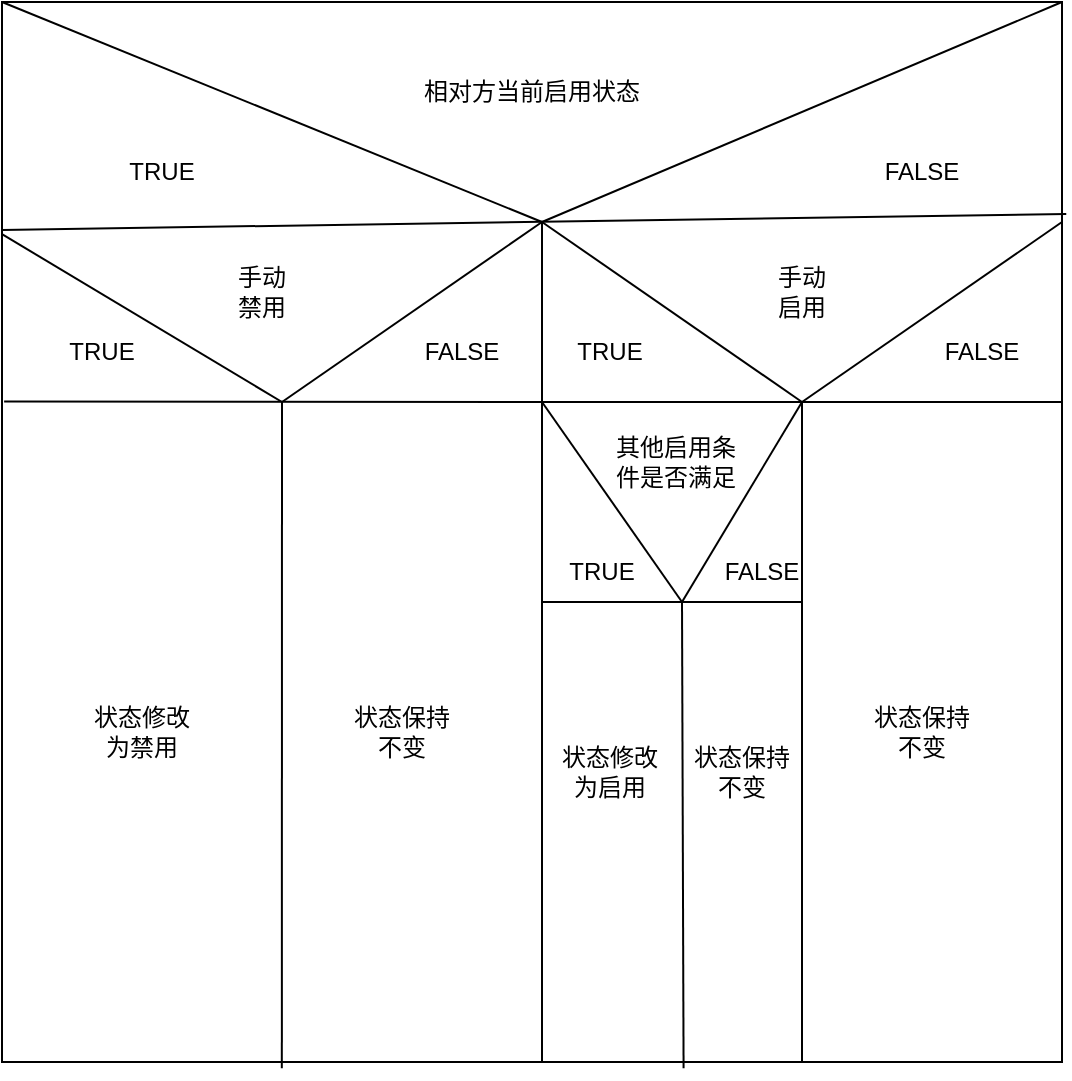 <mxfile version="17.1.2" type="github">
  <diagram id="rA9nJ2s8opXYYHlQ1Ud-" name="第 1 页">
    <mxGraphModel dx="1298" dy="657" grid="1" gridSize="10" guides="1" tooltips="1" connect="1" arrows="1" fold="1" page="1" pageScale="1" pageWidth="827" pageHeight="1169" math="0" shadow="0">
      <root>
        <mxCell id="0" />
        <mxCell id="1" parent="0" />
        <mxCell id="iqWxjnuCR4CLHueiYbiG-1" value="" style="whiteSpace=wrap;html=1;aspect=fixed;" vertex="1" parent="1">
          <mxGeometry x="110" y="40" width="530" height="530" as="geometry" />
        </mxCell>
        <mxCell id="iqWxjnuCR4CLHueiYbiG-2" value="" style="endArrow=none;html=1;rounded=0;entryX=0;entryY=0;entryDx=0;entryDy=0;" edge="1" parent="1" target="iqWxjnuCR4CLHueiYbiG-1">
          <mxGeometry width="50" height="50" relative="1" as="geometry">
            <mxPoint x="380" y="150" as="sourcePoint" />
            <mxPoint x="430" y="100" as="targetPoint" />
          </mxGeometry>
        </mxCell>
        <mxCell id="iqWxjnuCR4CLHueiYbiG-3" value="" style="endArrow=none;html=1;rounded=0;" edge="1" parent="1">
          <mxGeometry width="50" height="50" relative="1" as="geometry">
            <mxPoint x="380" y="150" as="sourcePoint" />
            <mxPoint x="640" y="40" as="targetPoint" />
          </mxGeometry>
        </mxCell>
        <mxCell id="iqWxjnuCR4CLHueiYbiG-4" value="" style="endArrow=none;html=1;rounded=0;entryX=0;entryY=0.215;entryDx=0;entryDy=0;entryPerimeter=0;exitX=1.004;exitY=0.2;exitDx=0;exitDy=0;exitPerimeter=0;" edge="1" parent="1" source="iqWxjnuCR4CLHueiYbiG-1" target="iqWxjnuCR4CLHueiYbiG-1">
          <mxGeometry width="50" height="50" relative="1" as="geometry">
            <mxPoint x="640" y="150" as="sourcePoint" />
            <mxPoint x="110" y="150" as="targetPoint" />
          </mxGeometry>
        </mxCell>
        <mxCell id="iqWxjnuCR4CLHueiYbiG-7" value="相对方当前启用状态" style="text;html=1;strokeColor=none;fillColor=none;align=center;verticalAlign=middle;whiteSpace=wrap;rounded=0;" vertex="1" parent="1">
          <mxGeometry x="290" y="60" width="170" height="50" as="geometry" />
        </mxCell>
        <mxCell id="iqWxjnuCR4CLHueiYbiG-8" value="TRUE" style="text;html=1;strokeColor=none;fillColor=none;align=center;verticalAlign=middle;whiteSpace=wrap;rounded=0;" vertex="1" parent="1">
          <mxGeometry x="160" y="110" width="60" height="30" as="geometry" />
        </mxCell>
        <mxCell id="iqWxjnuCR4CLHueiYbiG-9" value="FALSE" style="text;html=1;strokeColor=none;fillColor=none;align=center;verticalAlign=middle;whiteSpace=wrap;rounded=0;" vertex="1" parent="1">
          <mxGeometry x="540" y="110" width="60" height="30" as="geometry" />
        </mxCell>
        <mxCell id="iqWxjnuCR4CLHueiYbiG-11" value="" style="endArrow=none;html=1;rounded=0;exitX=0.002;exitY=0.377;exitDx=0;exitDy=0;exitPerimeter=0;" edge="1" parent="1" source="iqWxjnuCR4CLHueiYbiG-1">
          <mxGeometry width="50" height="50" relative="1" as="geometry">
            <mxPoint x="110" y="290" as="sourcePoint" />
            <mxPoint x="380" y="240" as="targetPoint" />
          </mxGeometry>
        </mxCell>
        <mxCell id="iqWxjnuCR4CLHueiYbiG-12" value="" style="endArrow=none;html=1;rounded=0;" edge="1" parent="1">
          <mxGeometry width="50" height="50" relative="1" as="geometry">
            <mxPoint x="380" y="240" as="sourcePoint" />
            <mxPoint x="640" y="240" as="targetPoint" />
          </mxGeometry>
        </mxCell>
        <mxCell id="iqWxjnuCR4CLHueiYbiG-13" value="" style="endArrow=none;html=1;rounded=0;" edge="1" parent="1">
          <mxGeometry width="50" height="50" relative="1" as="geometry">
            <mxPoint x="250" y="240" as="sourcePoint" />
            <mxPoint x="380" y="150" as="targetPoint" />
          </mxGeometry>
        </mxCell>
        <mxCell id="iqWxjnuCR4CLHueiYbiG-14" value="" style="endArrow=none;html=1;rounded=0;exitX=0;exitY=0.219;exitDx=0;exitDy=0;exitPerimeter=0;" edge="1" parent="1" source="iqWxjnuCR4CLHueiYbiG-1">
          <mxGeometry width="50" height="50" relative="1" as="geometry">
            <mxPoint x="110" y="150" as="sourcePoint" />
            <mxPoint x="250" y="240" as="targetPoint" />
          </mxGeometry>
        </mxCell>
        <mxCell id="iqWxjnuCR4CLHueiYbiG-15" value="手动&lt;br&gt;禁用&lt;br&gt;" style="text;html=1;strokeColor=none;fillColor=none;align=center;verticalAlign=middle;whiteSpace=wrap;rounded=0;" vertex="1" parent="1">
          <mxGeometry x="210" y="170" width="60" height="30" as="geometry" />
        </mxCell>
        <mxCell id="iqWxjnuCR4CLHueiYbiG-17" style="edgeStyle=orthogonalEdgeStyle;rounded=0;orthogonalLoop=1;jettySize=auto;html=1;exitX=0.5;exitY=1;exitDx=0;exitDy=0;" edge="1" parent="1" source="iqWxjnuCR4CLHueiYbiG-1" target="iqWxjnuCR4CLHueiYbiG-1">
          <mxGeometry relative="1" as="geometry" />
        </mxCell>
        <mxCell id="iqWxjnuCR4CLHueiYbiG-18" value="" style="endArrow=none;html=1;rounded=0;" edge="1" parent="1">
          <mxGeometry width="50" height="50" relative="1" as="geometry">
            <mxPoint x="380" y="570" as="sourcePoint" />
            <mxPoint x="380" y="150" as="targetPoint" />
          </mxGeometry>
        </mxCell>
        <mxCell id="iqWxjnuCR4CLHueiYbiG-19" value="FALSE" style="text;html=1;strokeColor=none;fillColor=none;align=center;verticalAlign=middle;whiteSpace=wrap;rounded=0;" vertex="1" parent="1">
          <mxGeometry x="310" y="200" width="60" height="30" as="geometry" />
        </mxCell>
        <mxCell id="iqWxjnuCR4CLHueiYbiG-20" value="TRUE" style="text;html=1;strokeColor=none;fillColor=none;align=center;verticalAlign=middle;whiteSpace=wrap;rounded=0;" vertex="1" parent="1">
          <mxGeometry x="130" y="200" width="60" height="30" as="geometry" />
        </mxCell>
        <mxCell id="iqWxjnuCR4CLHueiYbiG-22" value="状态修改&lt;br&gt;为禁用" style="text;html=1;strokeColor=none;fillColor=none;align=center;verticalAlign=middle;whiteSpace=wrap;rounded=0;" vertex="1" parent="1">
          <mxGeometry x="140" y="380" width="80" height="50" as="geometry" />
        </mxCell>
        <mxCell id="iqWxjnuCR4CLHueiYbiG-24" value="" style="endArrow=none;html=1;rounded=0;" edge="1" parent="1">
          <mxGeometry width="50" height="50" relative="1" as="geometry">
            <mxPoint x="510" y="240" as="sourcePoint" />
            <mxPoint x="640" y="150" as="targetPoint" />
          </mxGeometry>
        </mxCell>
        <mxCell id="iqWxjnuCR4CLHueiYbiG-28" value="" style="endArrow=none;html=1;rounded=0;" edge="1" parent="1">
          <mxGeometry width="50" height="50" relative="1" as="geometry">
            <mxPoint x="510" y="240" as="sourcePoint" />
            <mxPoint x="380" y="150" as="targetPoint" />
          </mxGeometry>
        </mxCell>
        <mxCell id="iqWxjnuCR4CLHueiYbiG-29" value="手动&lt;br&gt;启用" style="text;html=1;strokeColor=none;fillColor=none;align=center;verticalAlign=middle;whiteSpace=wrap;rounded=0;" vertex="1" parent="1">
          <mxGeometry x="480" y="170" width="60" height="30" as="geometry" />
        </mxCell>
        <mxCell id="iqWxjnuCR4CLHueiYbiG-30" value="FALSE" style="text;html=1;strokeColor=none;fillColor=none;align=center;verticalAlign=middle;whiteSpace=wrap;rounded=0;" vertex="1" parent="1">
          <mxGeometry x="570" y="200" width="60" height="30" as="geometry" />
        </mxCell>
        <mxCell id="iqWxjnuCR4CLHueiYbiG-31" value="TRUE" style="text;html=1;strokeColor=none;fillColor=none;align=center;verticalAlign=middle;whiteSpace=wrap;rounded=0;" vertex="1" parent="1">
          <mxGeometry x="384" y="200" width="60" height="30" as="geometry" />
        </mxCell>
        <mxCell id="iqWxjnuCR4CLHueiYbiG-32" value="" style="endArrow=none;html=1;rounded=0;exitX=0.264;exitY=1.006;exitDx=0;exitDy=0;exitPerimeter=0;" edge="1" parent="1" source="iqWxjnuCR4CLHueiYbiG-1">
          <mxGeometry width="50" height="50" relative="1" as="geometry">
            <mxPoint x="250" y="330" as="sourcePoint" />
            <mxPoint x="250" y="240" as="targetPoint" />
          </mxGeometry>
        </mxCell>
        <mxCell id="iqWxjnuCR4CLHueiYbiG-33" value="状态保持&lt;br&gt;不变" style="text;html=1;strokeColor=none;fillColor=none;align=center;verticalAlign=middle;whiteSpace=wrap;rounded=0;" vertex="1" parent="1">
          <mxGeometry x="280" y="390" width="60" height="30" as="geometry" />
        </mxCell>
        <mxCell id="iqWxjnuCR4CLHueiYbiG-34" value="" style="endArrow=none;html=1;rounded=0;" edge="1" parent="1">
          <mxGeometry width="50" height="50" relative="1" as="geometry">
            <mxPoint x="510" y="570" as="sourcePoint" />
            <mxPoint x="510" y="240" as="targetPoint" />
          </mxGeometry>
        </mxCell>
        <mxCell id="iqWxjnuCR4CLHueiYbiG-35" value="状态保持&lt;br&gt;不变" style="text;html=1;strokeColor=none;fillColor=none;align=center;verticalAlign=middle;whiteSpace=wrap;rounded=0;" vertex="1" parent="1">
          <mxGeometry x="540" y="390" width="60" height="30" as="geometry" />
        </mxCell>
        <mxCell id="iqWxjnuCR4CLHueiYbiG-36" value="" style="endArrow=none;html=1;rounded=0;" edge="1" parent="1">
          <mxGeometry width="50" height="50" relative="1" as="geometry">
            <mxPoint x="380" y="340" as="sourcePoint" />
            <mxPoint x="510" y="340" as="targetPoint" />
          </mxGeometry>
        </mxCell>
        <mxCell id="iqWxjnuCR4CLHueiYbiG-37" value="" style="endArrow=none;html=1;rounded=0;" edge="1" parent="1">
          <mxGeometry width="50" height="50" relative="1" as="geometry">
            <mxPoint x="450" y="340" as="sourcePoint" />
            <mxPoint x="510" y="240" as="targetPoint" />
          </mxGeometry>
        </mxCell>
        <mxCell id="iqWxjnuCR4CLHueiYbiG-38" value="" style="endArrow=none;html=1;rounded=0;" edge="1" parent="1">
          <mxGeometry width="50" height="50" relative="1" as="geometry">
            <mxPoint x="450" y="340" as="sourcePoint" />
            <mxPoint x="380" y="240" as="targetPoint" />
          </mxGeometry>
        </mxCell>
        <mxCell id="iqWxjnuCR4CLHueiYbiG-39" value="其他启用条件是否满足" style="text;html=1;strokeColor=none;fillColor=none;align=center;verticalAlign=middle;whiteSpace=wrap;rounded=0;" vertex="1" parent="1">
          <mxGeometry x="414" y="250" width="66" height="40" as="geometry" />
        </mxCell>
        <mxCell id="iqWxjnuCR4CLHueiYbiG-40" value="FALSE" style="text;html=1;strokeColor=none;fillColor=none;align=center;verticalAlign=middle;whiteSpace=wrap;rounded=0;" vertex="1" parent="1">
          <mxGeometry x="460" y="310" width="60" height="30" as="geometry" />
        </mxCell>
        <mxCell id="iqWxjnuCR4CLHueiYbiG-41" value="TRUE" style="text;html=1;strokeColor=none;fillColor=none;align=center;verticalAlign=middle;whiteSpace=wrap;rounded=0;" vertex="1" parent="1">
          <mxGeometry x="380" y="310" width="60" height="30" as="geometry" />
        </mxCell>
        <mxCell id="iqWxjnuCR4CLHueiYbiG-42" value="" style="endArrow=none;html=1;rounded=0;exitX=0.643;exitY=1.006;exitDx=0;exitDy=0;exitPerimeter=0;" edge="1" parent="1" source="iqWxjnuCR4CLHueiYbiG-1">
          <mxGeometry width="50" height="50" relative="1" as="geometry">
            <mxPoint x="470" y="390" as="sourcePoint" />
            <mxPoint x="450" y="340" as="targetPoint" />
          </mxGeometry>
        </mxCell>
        <mxCell id="iqWxjnuCR4CLHueiYbiG-43" value="状态保持&lt;br&gt;不变" style="text;html=1;strokeColor=none;fillColor=none;align=center;verticalAlign=middle;whiteSpace=wrap;rounded=0;" vertex="1" parent="1">
          <mxGeometry x="450" y="410" width="60" height="30" as="geometry" />
        </mxCell>
        <mxCell id="iqWxjnuCR4CLHueiYbiG-44" value="状态修改为启用" style="text;html=1;strokeColor=none;fillColor=none;align=center;verticalAlign=middle;whiteSpace=wrap;rounded=0;" vertex="1" parent="1">
          <mxGeometry x="384" y="410" width="60" height="30" as="geometry" />
        </mxCell>
      </root>
    </mxGraphModel>
  </diagram>
</mxfile>
